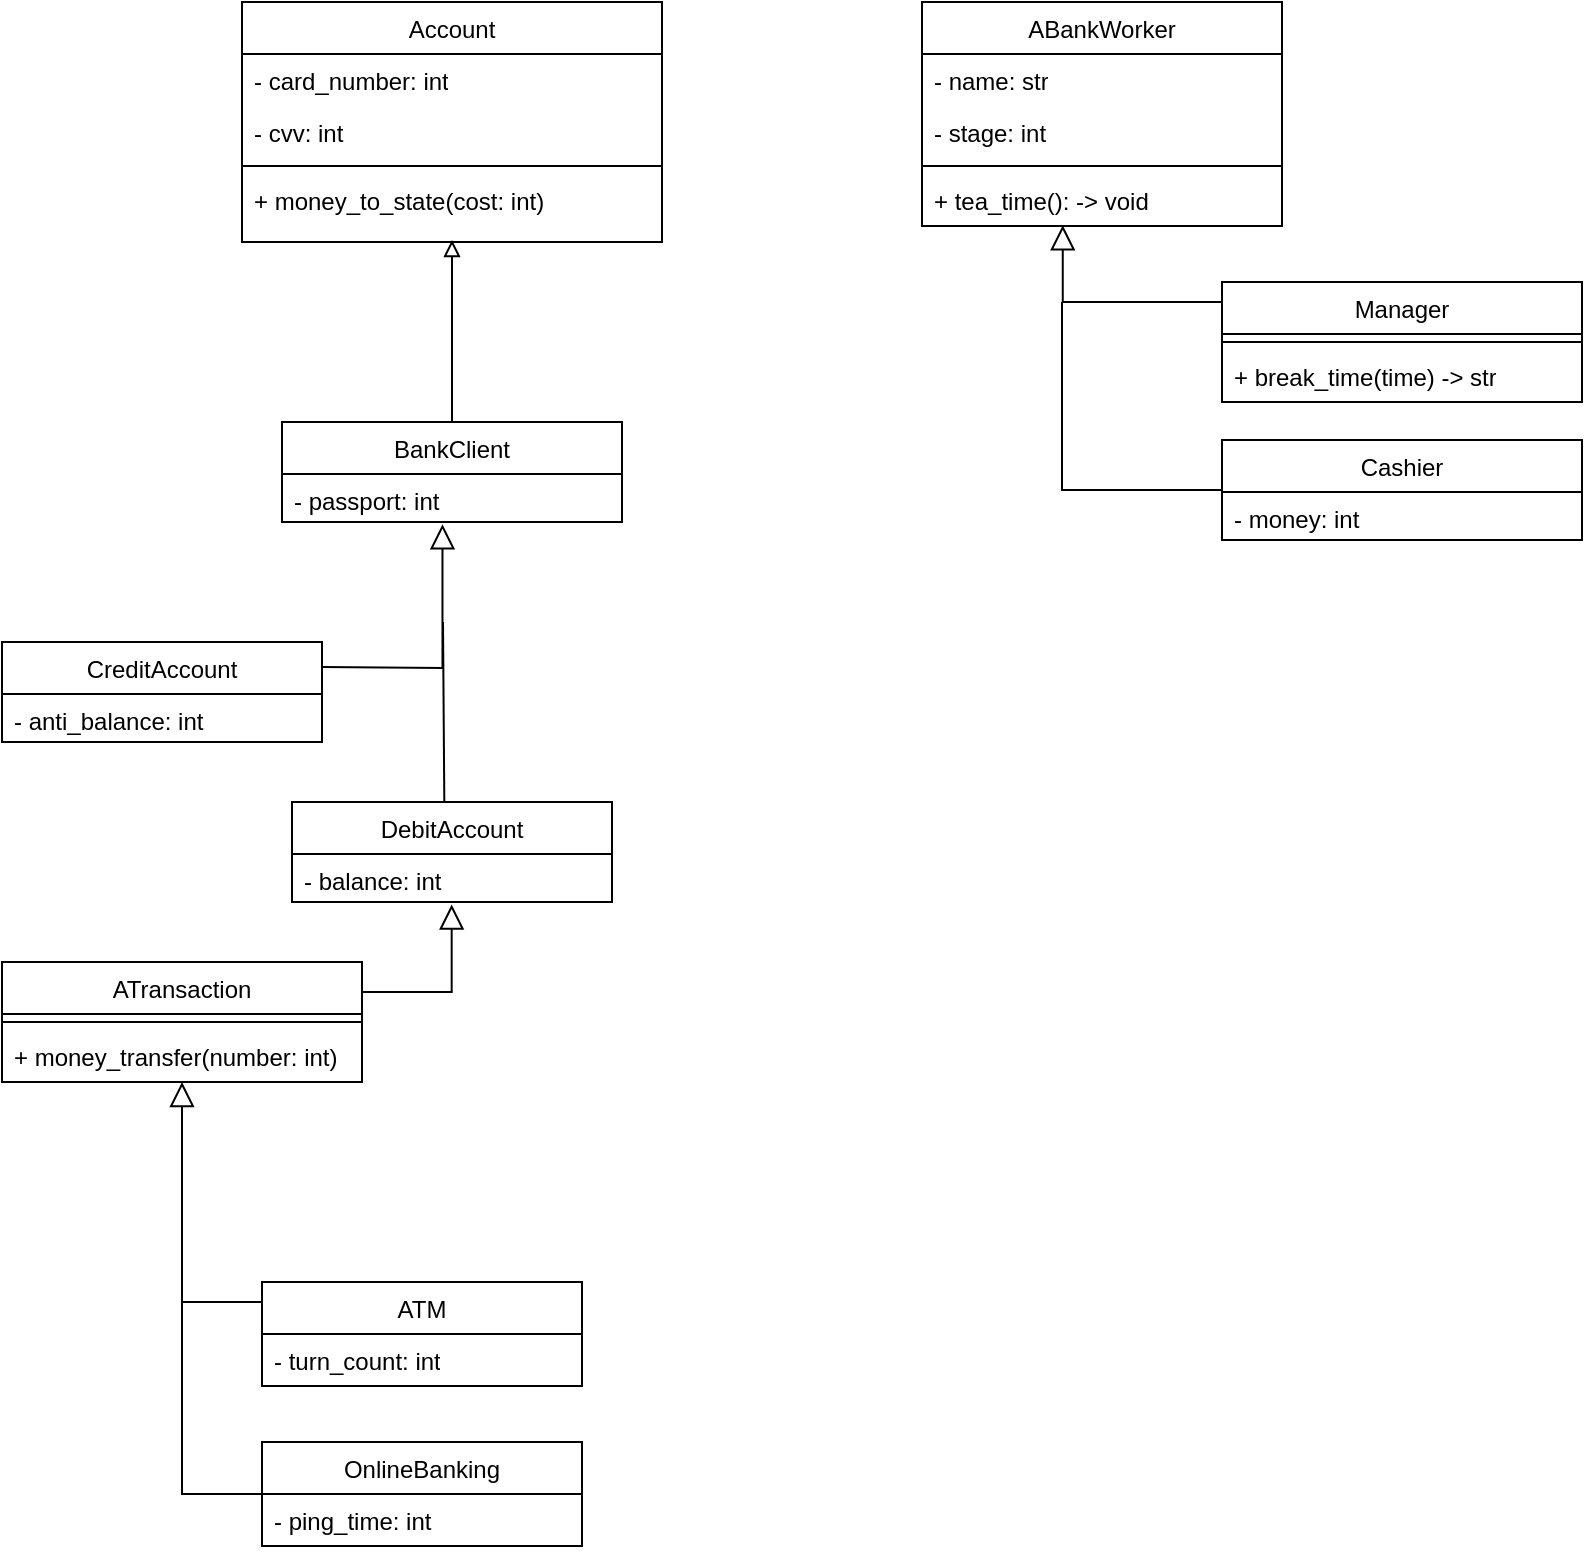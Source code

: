 <mxfile version="26.0.15">
  <diagram id="C5RBs43oDa-KdzZeNtuy" name="Page-1">
    <mxGraphModel dx="1050" dy="570" grid="1" gridSize="10" guides="1" tooltips="1" connect="1" arrows="1" fold="1" page="1" pageScale="1" pageWidth="827" pageHeight="1169" background="none" math="0" shadow="0">
      <root>
        <mxCell id="WIyWlLk6GJQsqaUBKTNV-0" />
        <mxCell id="WIyWlLk6GJQsqaUBKTNV-1" parent="WIyWlLk6GJQsqaUBKTNV-0" />
        <mxCell id="zkfFHV4jXpPFQw0GAbJ--13" value="CreditAccount" style="swimlane;fontStyle=0;align=center;verticalAlign=top;childLayout=stackLayout;horizontal=1;startSize=26;horizontalStack=0;resizeParent=1;resizeLast=0;collapsible=1;marginBottom=0;rounded=0;shadow=0;strokeWidth=1;" parent="WIyWlLk6GJQsqaUBKTNV-1" vertex="1">
          <mxGeometry x="30" y="570" width="160" height="50" as="geometry">
            <mxRectangle x="340" y="380" width="170" height="26" as="alternateBounds" />
          </mxGeometry>
        </mxCell>
        <mxCell id="yNODqJB5v_RiRByvOf6w-95" value="- anti_balance: int" style="text;strokeColor=none;fillColor=none;align=left;verticalAlign=top;spacingLeft=4;spacingRight=4;overflow=hidden;rotatable=0;points=[[0,0.5],[1,0.5]];portConstraint=eastwest;whiteSpace=wrap;html=1;" parent="zkfFHV4jXpPFQw0GAbJ--13" vertex="1">
          <mxGeometry y="26" width="160" height="24" as="geometry" />
        </mxCell>
        <mxCell id="zkfFHV4jXpPFQw0GAbJ--16" value="" style="endArrow=block;endSize=10;endFill=0;shadow=0;strokeWidth=1;rounded=0;curved=0;edgeStyle=elbowEdgeStyle;elbow=vertical;exitX=1;exitY=0.25;exitDx=0;exitDy=0;entryX=0.472;entryY=1.047;entryDx=0;entryDy=0;entryPerimeter=0;" parent="WIyWlLk6GJQsqaUBKTNV-1" source="zkfFHV4jXpPFQw0GAbJ--13" target="yNODqJB5v_RiRByvOf6w-82" edge="1">
          <mxGeometry width="160" relative="1" as="geometry">
            <mxPoint x="190" y="604" as="sourcePoint" />
            <mxPoint x="250" y="518" as="targetPoint" />
            <Array as="points">
              <mxPoint x="220" y="583" />
            </Array>
          </mxGeometry>
        </mxCell>
        <mxCell id="yNODqJB5v_RiRByvOf6w-13" value="Cashier" style="swimlane;fontStyle=0;align=center;verticalAlign=top;childLayout=stackLayout;horizontal=1;startSize=26;horizontalStack=0;resizeParent=1;resizeLast=0;collapsible=1;marginBottom=0;rounded=0;shadow=0;strokeWidth=1;" parent="WIyWlLk6GJQsqaUBKTNV-1" vertex="1">
          <mxGeometry x="640" y="469" width="180" height="50" as="geometry">
            <mxRectangle x="340" y="380" width="170" height="26" as="alternateBounds" />
          </mxGeometry>
        </mxCell>
        <mxCell id="mCc_Cq1xMy2y6RnmXsKS-0" value="- money: int" style="text;strokeColor=none;fillColor=none;align=left;verticalAlign=top;spacingLeft=4;spacingRight=4;overflow=hidden;rotatable=0;points=[[0,0.5],[1,0.5]];portConstraint=eastwest;whiteSpace=wrap;html=1;" vertex="1" parent="yNODqJB5v_RiRByvOf6w-13">
          <mxGeometry y="26" width="180" height="24" as="geometry" />
        </mxCell>
        <mxCell id="yNODqJB5v_RiRByvOf6w-31" value="" style="endArrow=none;html=1;rounded=0;exitX=0;exitY=0.5;exitDx=0;exitDy=0;edgeStyle=elbowEdgeStyle;" parent="WIyWlLk6GJQsqaUBKTNV-1" source="yNODqJB5v_RiRByvOf6w-13" edge="1">
          <mxGeometry width="50" height="50" relative="1" as="geometry">
            <mxPoint x="240" y="500" as="sourcePoint" />
            <mxPoint x="560" y="400" as="targetPoint" />
            <Array as="points">
              <mxPoint x="560" y="510" />
            </Array>
          </mxGeometry>
        </mxCell>
        <mxCell id="yNODqJB5v_RiRByvOf6w-36" value="" style="endArrow=block;endSize=10;endFill=0;shadow=0;strokeWidth=1;rounded=0;curved=0;edgeStyle=elbowEdgeStyle;elbow=vertical;exitX=0;exitY=0.25;exitDx=0;exitDy=0;entryX=0.391;entryY=0.985;entryDx=0;entryDy=0;entryPerimeter=0;" parent="WIyWlLk6GJQsqaUBKTNV-1" source="mCc_Cq1xMy2y6RnmXsKS-2" target="yNODqJB5v_RiRByvOf6w-56" edge="1">
          <mxGeometry width="160" relative="1" as="geometry">
            <mxPoint x="640" y="419" as="sourcePoint" />
            <mxPoint x="560" y="350" as="targetPoint" />
            <Array as="points">
              <mxPoint x="620" y="400" />
            </Array>
          </mxGeometry>
        </mxCell>
        <mxCell id="yNODqJB5v_RiRByvOf6w-37" value="DebitAccount" style="swimlane;fontStyle=0;align=center;verticalAlign=top;childLayout=stackLayout;horizontal=1;startSize=26;horizontalStack=0;resizeParent=1;resizeLast=0;collapsible=1;marginBottom=0;rounded=0;shadow=0;strokeWidth=1;" parent="WIyWlLk6GJQsqaUBKTNV-1" vertex="1">
          <mxGeometry x="175" y="650" width="160" height="50" as="geometry">
            <mxRectangle x="340" y="380" width="170" height="26" as="alternateBounds" />
          </mxGeometry>
        </mxCell>
        <mxCell id="yNODqJB5v_RiRByvOf6w-96" value="- balance: int" style="text;strokeColor=none;fillColor=none;align=left;verticalAlign=top;spacingLeft=4;spacingRight=4;overflow=hidden;rotatable=0;points=[[0,0.5],[1,0.5]];portConstraint=eastwest;whiteSpace=wrap;html=1;" parent="yNODqJB5v_RiRByvOf6w-37" vertex="1">
          <mxGeometry y="26" width="160" height="24" as="geometry" />
        </mxCell>
        <mxCell id="yNODqJB5v_RiRByvOf6w-43" value="&lt;span style=&quot;font-weight: 400; text-wrap-mode: nowrap;&quot;&gt;Account&lt;/span&gt;" style="swimlane;fontStyle=1;align=center;verticalAlign=top;childLayout=stackLayout;horizontal=1;startSize=26;horizontalStack=0;resizeParent=1;resizeParentMax=0;resizeLast=0;collapsible=1;marginBottom=0;whiteSpace=wrap;html=1;" parent="WIyWlLk6GJQsqaUBKTNV-1" vertex="1">
          <mxGeometry x="150" y="250" width="210" height="120" as="geometry" />
        </mxCell>
        <mxCell id="yNODqJB5v_RiRByvOf6w-44" value="- card_number: int" style="text;strokeColor=none;fillColor=none;align=left;verticalAlign=top;spacingLeft=4;spacingRight=4;overflow=hidden;rotatable=0;points=[[0,0.5],[1,0.5]];portConstraint=eastwest;whiteSpace=wrap;html=1;" parent="yNODqJB5v_RiRByvOf6w-43" vertex="1">
          <mxGeometry y="26" width="210" height="26" as="geometry" />
        </mxCell>
        <mxCell id="yNODqJB5v_RiRByvOf6w-69" value="- cvv: int" style="text;strokeColor=none;fillColor=none;align=left;verticalAlign=top;spacingLeft=4;spacingRight=4;overflow=hidden;rotatable=0;points=[[0,0.5],[1,0.5]];portConstraint=eastwest;whiteSpace=wrap;html=1;" parent="yNODqJB5v_RiRByvOf6w-43" vertex="1">
          <mxGeometry y="52" width="210" height="26" as="geometry" />
        </mxCell>
        <mxCell id="yNODqJB5v_RiRByvOf6w-45" value="" style="line;strokeWidth=1;fillColor=none;align=left;verticalAlign=middle;spacingTop=-1;spacingLeft=3;spacingRight=3;rotatable=0;labelPosition=right;points=[];portConstraint=eastwest;strokeColor=inherit;" parent="yNODqJB5v_RiRByvOf6w-43" vertex="1">
          <mxGeometry y="78" width="210" height="8" as="geometry" />
        </mxCell>
        <mxCell id="yNODqJB5v_RiRByvOf6w-46" value="+ money_to_state(cost: int)" style="text;strokeColor=none;fillColor=none;align=left;verticalAlign=top;spacingLeft=4;spacingRight=4;overflow=hidden;rotatable=0;points=[[0,0.5],[1,0.5]];portConstraint=eastwest;whiteSpace=wrap;html=1;" parent="yNODqJB5v_RiRByvOf6w-43" vertex="1">
          <mxGeometry y="86" width="210" height="34" as="geometry" />
        </mxCell>
        <mxCell id="yNODqJB5v_RiRByvOf6w-53" value="&lt;span style=&quot;font-weight: 400; text-wrap-mode: nowrap;&quot;&gt;ABankWorker&lt;/span&gt;" style="swimlane;fontStyle=1;align=center;verticalAlign=top;childLayout=stackLayout;horizontal=1;startSize=26;horizontalStack=0;resizeParent=1;resizeParentMax=0;resizeLast=0;collapsible=1;marginBottom=0;whiteSpace=wrap;html=1;" parent="WIyWlLk6GJQsqaUBKTNV-1" vertex="1">
          <mxGeometry x="490" y="250" width="180" height="112" as="geometry" />
        </mxCell>
        <mxCell id="yNODqJB5v_RiRByvOf6w-54" value="- name: str" style="text;strokeColor=none;fillColor=none;align=left;verticalAlign=top;spacingLeft=4;spacingRight=4;overflow=hidden;rotatable=0;points=[[0,0.5],[1,0.5]];portConstraint=eastwest;whiteSpace=wrap;html=1;" parent="yNODqJB5v_RiRByvOf6w-53" vertex="1">
          <mxGeometry y="26" width="180" height="26" as="geometry" />
        </mxCell>
        <mxCell id="yNODqJB5v_RiRByvOf6w-74" value="- stage: int" style="text;strokeColor=none;fillColor=none;align=left;verticalAlign=top;spacingLeft=4;spacingRight=4;overflow=hidden;rotatable=0;points=[[0,0.5],[1,0.5]];portConstraint=eastwest;whiteSpace=wrap;html=1;" parent="yNODqJB5v_RiRByvOf6w-53" vertex="1">
          <mxGeometry y="52" width="180" height="26" as="geometry" />
        </mxCell>
        <mxCell id="yNODqJB5v_RiRByvOf6w-55" value="" style="line;strokeWidth=1;fillColor=none;align=left;verticalAlign=middle;spacingTop=-1;spacingLeft=3;spacingRight=3;rotatable=0;labelPosition=right;points=[];portConstraint=eastwest;strokeColor=inherit;" parent="yNODqJB5v_RiRByvOf6w-53" vertex="1">
          <mxGeometry y="78" width="180" height="8" as="geometry" />
        </mxCell>
        <mxCell id="yNODqJB5v_RiRByvOf6w-56" value="+ tea_time(): -&amp;gt; void" style="text;strokeColor=none;fillColor=none;align=left;verticalAlign=top;spacingLeft=4;spacingRight=4;overflow=hidden;rotatable=0;points=[[0,0.5],[1,0.5]];portConstraint=eastwest;whiteSpace=wrap;html=1;" parent="yNODqJB5v_RiRByvOf6w-53" vertex="1">
          <mxGeometry y="86" width="180" height="26" as="geometry" />
        </mxCell>
        <mxCell id="yNODqJB5v_RiRByvOf6w-58" value="ATM" style="swimlane;fontStyle=0;align=center;verticalAlign=top;childLayout=stackLayout;horizontal=1;startSize=26;horizontalStack=0;resizeParent=1;resizeLast=0;collapsible=1;marginBottom=0;rounded=0;shadow=0;strokeWidth=1;" parent="WIyWlLk6GJQsqaUBKTNV-1" vertex="1">
          <mxGeometry x="160" y="890" width="160" height="52" as="geometry">
            <mxRectangle x="340" y="380" width="170" height="26" as="alternateBounds" />
          </mxGeometry>
        </mxCell>
        <mxCell id="mCc_Cq1xMy2y6RnmXsKS-6" value="- turn_count: int" style="text;strokeColor=none;fillColor=none;align=left;verticalAlign=top;spacingLeft=4;spacingRight=4;overflow=hidden;rotatable=0;points=[[0,0.5],[1,0.5]];portConstraint=eastwest;whiteSpace=wrap;html=1;" vertex="1" parent="yNODqJB5v_RiRByvOf6w-58">
          <mxGeometry y="26" width="160" height="26" as="geometry" />
        </mxCell>
        <mxCell id="yNODqJB5v_RiRByvOf6w-60" value="" style="endArrow=block;endSize=10;endFill=0;shadow=0;strokeWidth=1;rounded=0;curved=0;edgeStyle=elbowEdgeStyle;elbow=vertical;exitX=0;exitY=0.25;exitDx=0;exitDy=0;" parent="WIyWlLk6GJQsqaUBKTNV-1" source="yNODqJB5v_RiRByvOf6w-58" target="yNODqJB5v_RiRByvOf6w-64" edge="1">
          <mxGeometry width="160" relative="1" as="geometry">
            <mxPoint x="540" y="800" as="sourcePoint" />
            <mxPoint x="460" y="710" as="targetPoint" />
            <Array as="points">
              <mxPoint x="120" y="900" />
            </Array>
          </mxGeometry>
        </mxCell>
        <mxCell id="yNODqJB5v_RiRByvOf6w-61" value="&lt;span style=&quot;font-weight: 400; text-wrap-mode: nowrap;&quot;&gt;ATransaction&lt;/span&gt;" style="swimlane;fontStyle=1;align=center;verticalAlign=top;childLayout=stackLayout;horizontal=1;startSize=26;horizontalStack=0;resizeParent=1;resizeParentMax=0;resizeLast=0;collapsible=1;marginBottom=0;whiteSpace=wrap;html=1;" parent="WIyWlLk6GJQsqaUBKTNV-1" vertex="1">
          <mxGeometry x="30" y="730" width="180" height="60" as="geometry" />
        </mxCell>
        <mxCell id="yNODqJB5v_RiRByvOf6w-63" value="" style="line;strokeWidth=1;fillColor=none;align=left;verticalAlign=middle;spacingTop=-1;spacingLeft=3;spacingRight=3;rotatable=0;labelPosition=right;points=[];portConstraint=eastwest;strokeColor=inherit;" parent="yNODqJB5v_RiRByvOf6w-61" vertex="1">
          <mxGeometry y="26" width="180" height="8" as="geometry" />
        </mxCell>
        <mxCell id="yNODqJB5v_RiRByvOf6w-64" value="+ money_transfer(number: int)" style="text;strokeColor=none;fillColor=none;align=left;verticalAlign=top;spacingLeft=4;spacingRight=4;overflow=hidden;rotatable=0;points=[[0,0.5],[1,0.5]];portConstraint=eastwest;whiteSpace=wrap;html=1;" parent="yNODqJB5v_RiRByvOf6w-61" vertex="1">
          <mxGeometry y="34" width="180" height="26" as="geometry" />
        </mxCell>
        <mxCell id="yNODqJB5v_RiRByvOf6w-77" value="&lt;span style=&quot;font-weight: 400; text-wrap-mode: nowrap;&quot;&gt;BankClient&lt;/span&gt;" style="swimlane;fontStyle=1;align=center;verticalAlign=top;childLayout=stackLayout;horizontal=1;startSize=26;horizontalStack=0;resizeParent=1;resizeParentMax=0;resizeLast=0;collapsible=1;marginBottom=0;whiteSpace=wrap;html=1;" parent="WIyWlLk6GJQsqaUBKTNV-1" vertex="1">
          <mxGeometry x="170" y="460" width="170" height="50" as="geometry" />
        </mxCell>
        <mxCell id="yNODqJB5v_RiRByvOf6w-82" value="- passport: int" style="text;strokeColor=none;fillColor=none;align=left;verticalAlign=top;spacingLeft=4;spacingRight=4;overflow=hidden;rotatable=0;points=[[0,0.5],[1,0.5]];portConstraint=eastwest;whiteSpace=wrap;html=1;" parent="yNODqJB5v_RiRByvOf6w-77" vertex="1">
          <mxGeometry y="26" width="170" height="24" as="geometry" />
        </mxCell>
        <mxCell id="yNODqJB5v_RiRByvOf6w-98" value="" style="endArrow=none;html=1;rounded=0;edgeStyle=elbowEdgeStyle;exitX=0.476;exitY=-0.001;exitDx=0;exitDy=0;exitPerimeter=0;" parent="yNODqJB5v_RiRByvOf6w-77" source="yNODqJB5v_RiRByvOf6w-37" edge="1">
          <mxGeometry width="50" height="50" relative="1" as="geometry">
            <mxPoint x="80.29" y="180" as="sourcePoint" />
            <mxPoint x="80" y="100" as="targetPoint" />
            <Array as="points" />
          </mxGeometry>
        </mxCell>
        <mxCell id="yNODqJB5v_RiRByvOf6w-83" style="edgeStyle=orthogonalEdgeStyle;rounded=0;orthogonalLoop=1;jettySize=auto;html=1;entryX=0.5;entryY=0.969;entryDx=0;entryDy=0;entryPerimeter=0;endArrow=block;endFill=0;" parent="WIyWlLk6GJQsqaUBKTNV-1" source="yNODqJB5v_RiRByvOf6w-77" target="yNODqJB5v_RiRByvOf6w-46" edge="1">
          <mxGeometry relative="1" as="geometry">
            <Array as="points">
              <mxPoint x="255" y="400" />
              <mxPoint x="255" y="400" />
            </Array>
          </mxGeometry>
        </mxCell>
        <mxCell id="yNODqJB5v_RiRByvOf6w-87" value="OnlineBanking" style="swimlane;fontStyle=0;align=center;verticalAlign=top;childLayout=stackLayout;horizontal=1;startSize=26;horizontalStack=0;resizeParent=1;resizeLast=0;collapsible=1;marginBottom=0;rounded=0;shadow=0;strokeWidth=1;" parent="WIyWlLk6GJQsqaUBKTNV-1" vertex="1">
          <mxGeometry x="160" y="970" width="160" height="52" as="geometry">
            <mxRectangle x="340" y="380" width="170" height="26" as="alternateBounds" />
          </mxGeometry>
        </mxCell>
        <mxCell id="mCc_Cq1xMy2y6RnmXsKS-5" value="- ping_time: int" style="text;strokeColor=none;fillColor=none;align=left;verticalAlign=top;spacingLeft=4;spacingRight=4;overflow=hidden;rotatable=0;points=[[0,0.5],[1,0.5]];portConstraint=eastwest;whiteSpace=wrap;html=1;" vertex="1" parent="yNODqJB5v_RiRByvOf6w-87">
          <mxGeometry y="26" width="160" height="26" as="geometry" />
        </mxCell>
        <mxCell id="yNODqJB5v_RiRByvOf6w-88" value="" style="endArrow=none;html=1;rounded=0;edgeStyle=elbowEdgeStyle;" parent="WIyWlLk6GJQsqaUBKTNV-1" source="yNODqJB5v_RiRByvOf6w-87" edge="1">
          <mxGeometry width="50" height="50" relative="1" as="geometry">
            <mxPoint x="160" y="990" as="sourcePoint" />
            <mxPoint x="120" y="830" as="targetPoint" />
            <Array as="points">
              <mxPoint x="120" y="910" />
            </Array>
          </mxGeometry>
        </mxCell>
        <mxCell id="yNODqJB5v_RiRByvOf6w-97" value="" style="endArrow=block;endSize=10;endFill=0;shadow=0;strokeWidth=1;rounded=0;curved=0;edgeStyle=elbowEdgeStyle;elbow=vertical;exitX=1;exitY=0.25;exitDx=0;exitDy=0;entryX=0.499;entryY=1.051;entryDx=0;entryDy=0;entryPerimeter=0;" parent="WIyWlLk6GJQsqaUBKTNV-1" source="yNODqJB5v_RiRByvOf6w-61" target="yNODqJB5v_RiRByvOf6w-96" edge="1">
          <mxGeometry width="160" relative="1" as="geometry">
            <mxPoint x="250" y="806.5" as="sourcePoint" />
            <mxPoint x="310" y="713.5" as="targetPoint" />
            <Array as="points">
              <mxPoint x="230" y="745" />
            </Array>
          </mxGeometry>
        </mxCell>
        <mxCell id="mCc_Cq1xMy2y6RnmXsKS-2" value="&lt;span style=&quot;font-weight: 400; text-wrap-mode: nowrap;&quot;&gt;Manager&lt;/span&gt;" style="swimlane;fontStyle=1;align=center;verticalAlign=top;childLayout=stackLayout;horizontal=1;startSize=26;horizontalStack=0;resizeParent=1;resizeParentMax=0;resizeLast=0;collapsible=1;marginBottom=0;whiteSpace=wrap;html=1;" vertex="1" parent="WIyWlLk6GJQsqaUBKTNV-1">
          <mxGeometry x="640" y="390" width="180" height="60" as="geometry" />
        </mxCell>
        <mxCell id="mCc_Cq1xMy2y6RnmXsKS-3" value="" style="line;strokeWidth=1;fillColor=none;align=left;verticalAlign=middle;spacingTop=-1;spacingLeft=3;spacingRight=3;rotatable=0;labelPosition=right;points=[];portConstraint=eastwest;strokeColor=inherit;" vertex="1" parent="mCc_Cq1xMy2y6RnmXsKS-2">
          <mxGeometry y="26" width="180" height="8" as="geometry" />
        </mxCell>
        <mxCell id="mCc_Cq1xMy2y6RnmXsKS-4" value="+ break_time(time) -&amp;gt; str" style="text;strokeColor=none;fillColor=none;align=left;verticalAlign=top;spacingLeft=4;spacingRight=4;overflow=hidden;rotatable=0;points=[[0,0.5],[1,0.5]];portConstraint=eastwest;whiteSpace=wrap;html=1;" vertex="1" parent="mCc_Cq1xMy2y6RnmXsKS-2">
          <mxGeometry y="34" width="180" height="26" as="geometry" />
        </mxCell>
      </root>
    </mxGraphModel>
  </diagram>
</mxfile>
